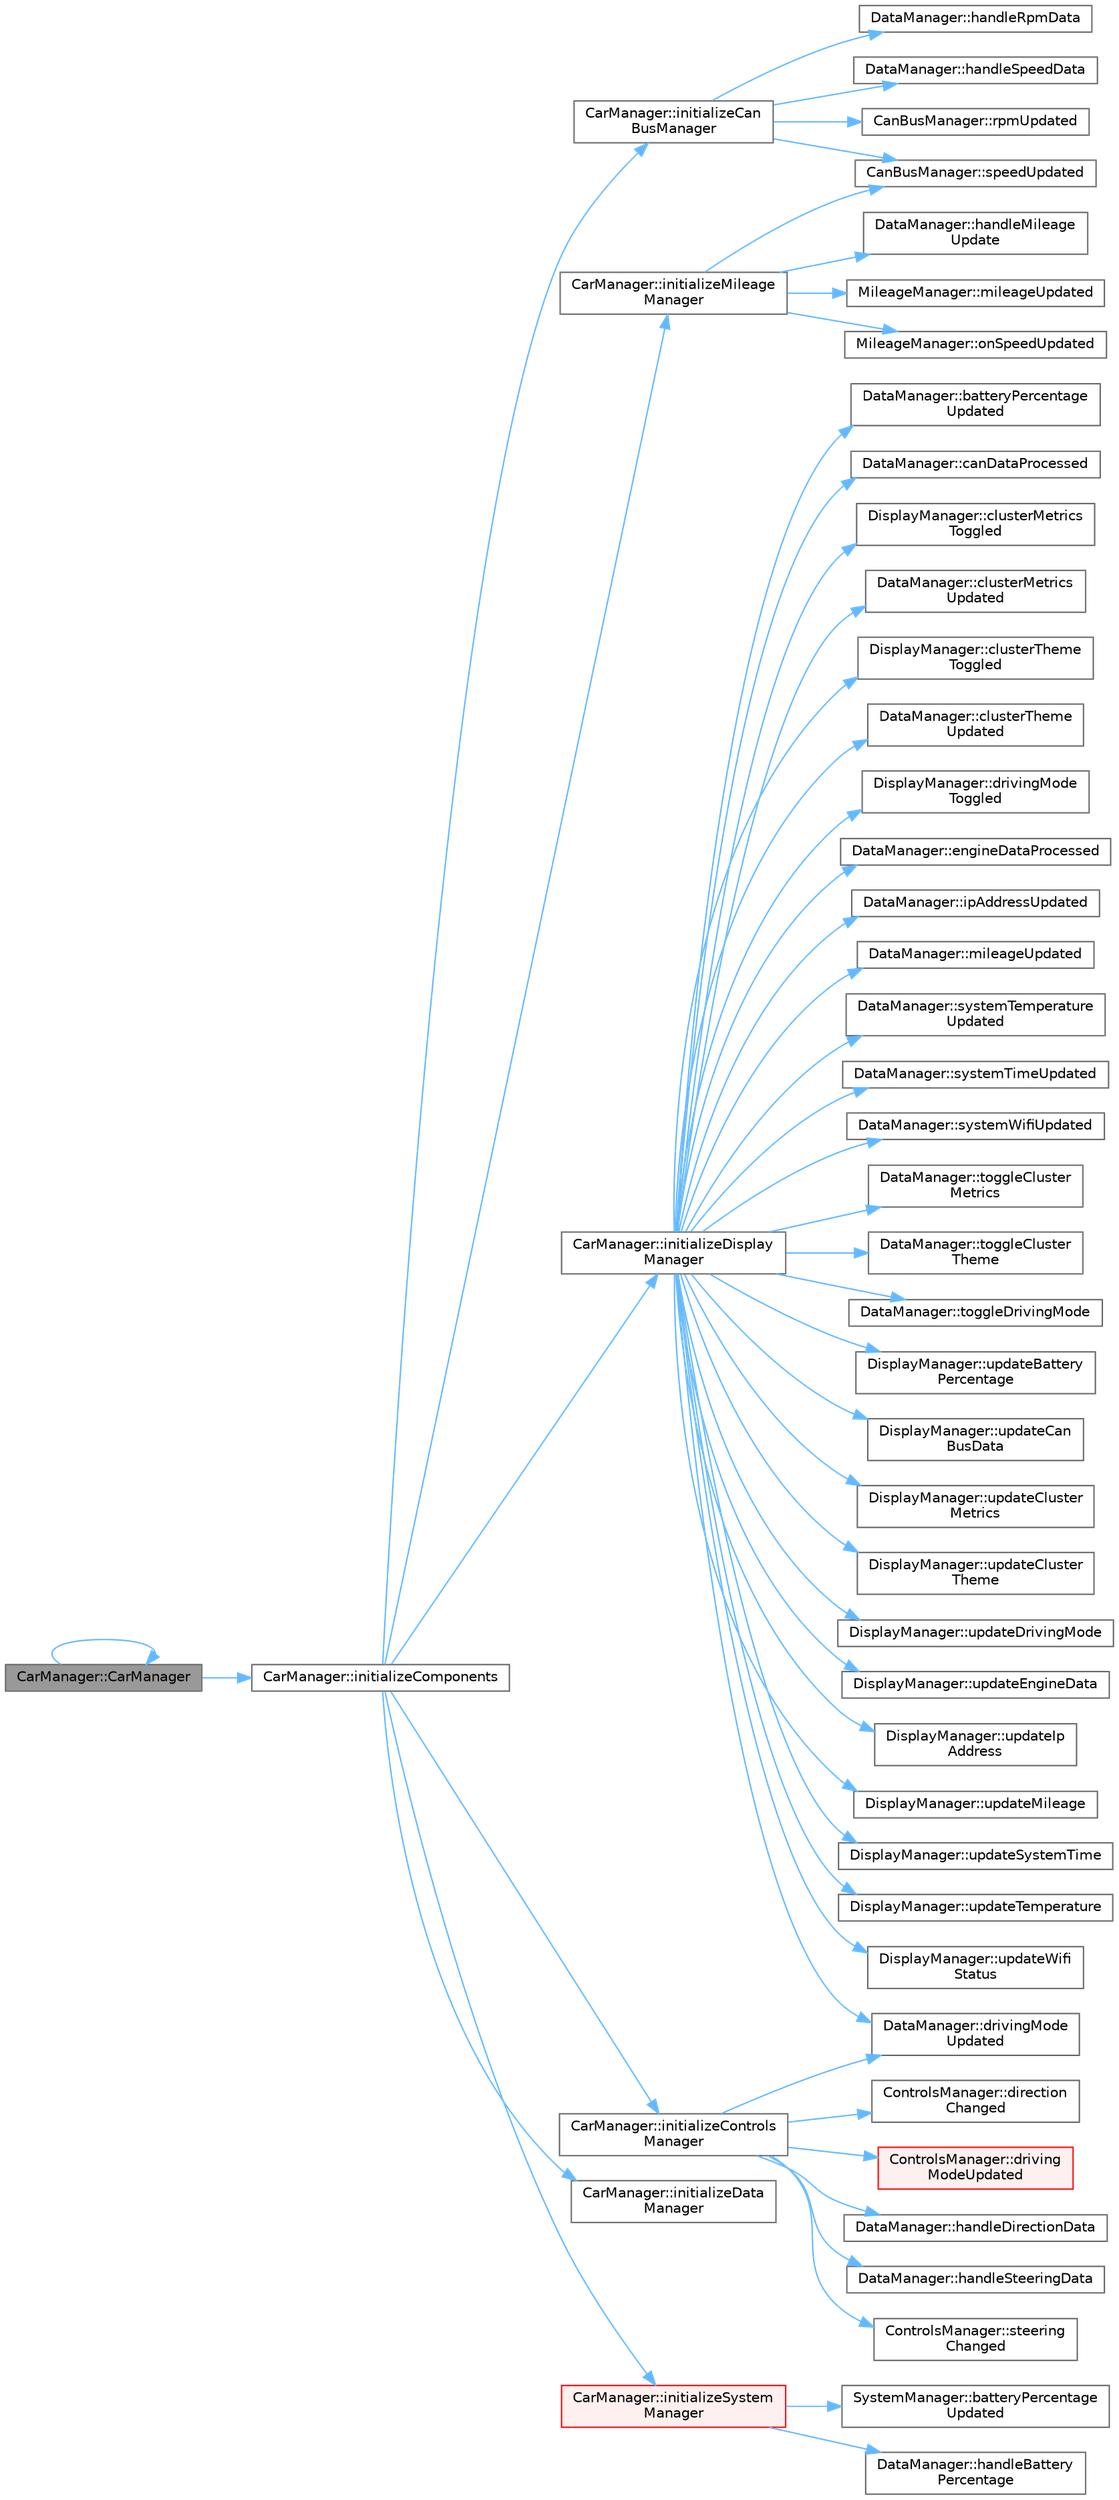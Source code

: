 digraph "CarManager::CarManager"
{
 // LATEX_PDF_SIZE
  bgcolor="transparent";
  edge [fontname=Helvetica,fontsize=10,labelfontname=Helvetica,labelfontsize=10];
  node [fontname=Helvetica,fontsize=10,shape=box,height=0.2,width=0.4];
  rankdir="LR";
  Node1 [id="Node000001",label="CarManager::CarManager",height=0.2,width=0.4,color="gray40", fillcolor="grey60", style="filled", fontcolor="black",tooltip="Construct a new CarManager object."];
  Node1 -> Node1 [id="edge1_Node000001_Node000001",color="steelblue1",style="solid",tooltip=" "];
  Node1 -> Node2 [id="edge2_Node000001_Node000002",color="steelblue1",style="solid",tooltip=" "];
  Node2 [id="Node000002",label="CarManager::initializeComponents",height=0.2,width=0.4,color="grey40", fillcolor="white", style="filled",URL="$classCarManager.html#a903e5c4e427a717c2f7f33eb6077475f",tooltip="Initialize the components of the CarManager."];
  Node2 -> Node3 [id="edge3_Node000002_Node000003",color="steelblue1",style="solid",tooltip=" "];
  Node3 [id="Node000003",label="CarManager::initializeCan\lBusManager",height=0.2,width=0.4,color="grey40", fillcolor="white", style="filled",URL="$classCarManager.html#a33ab3dce383d94c8500b74ed21f56724",tooltip="Initialize the CanBusManager."];
  Node3 -> Node4 [id="edge4_Node000003_Node000004",color="steelblue1",style="solid",tooltip=" "];
  Node4 [id="Node000004",label="DataManager::handleRpmData",height=0.2,width=0.4,color="grey40", fillcolor="white", style="filled",URL="$classDataManager.html#a90ce082fe6b78b39835dfb6826a3b8f3",tooltip=" "];
  Node3 -> Node5 [id="edge5_Node000003_Node000005",color="steelblue1",style="solid",tooltip=" "];
  Node5 [id="Node000005",label="DataManager::handleSpeedData",height=0.2,width=0.4,color="grey40", fillcolor="white", style="filled",URL="$classDataManager.html#a9634f128fb690a5facc62a57efe9bcbc",tooltip=" "];
  Node3 -> Node6 [id="edge6_Node000003_Node000006",color="steelblue1",style="solid",tooltip=" "];
  Node6 [id="Node000006",label="CanBusManager::rpmUpdated",height=0.2,width=0.4,color="grey40", fillcolor="white", style="filled",URL="$classCanBusManager.html#a078fd69ae1f601a6a5792b41f5e6346a",tooltip="Signal emitted when the RPM is updated."];
  Node3 -> Node7 [id="edge7_Node000003_Node000007",color="steelblue1",style="solid",tooltip=" "];
  Node7 [id="Node000007",label="CanBusManager::speedUpdated",height=0.2,width=0.4,color="grey40", fillcolor="white", style="filled",URL="$classCanBusManager.html#a26fcbb1afe5a721954bec9f1ac62f991",tooltip="Signal emitted when the speed is updated."];
  Node2 -> Node8 [id="edge8_Node000002_Node000008",color="steelblue1",style="solid",tooltip=" "];
  Node8 [id="Node000008",label="CarManager::initializeControls\lManager",height=0.2,width=0.4,color="grey40", fillcolor="white", style="filled",URL="$classCarManager.html#a7d8d0d9b58a5ecc33e06cae2ccbdf184",tooltip="Initialize the ControlsManager."];
  Node8 -> Node9 [id="edge9_Node000008_Node000009",color="steelblue1",style="solid",tooltip=" "];
  Node9 [id="Node000009",label="ControlsManager::direction\lChanged",height=0.2,width=0.4,color="grey40", fillcolor="white", style="filled",URL="$classControlsManager.html#a8dc2e1cb0a9ddf10e37034404e7460b4",tooltip=" "];
  Node8 -> Node10 [id="edge10_Node000008_Node000010",color="steelblue1",style="solid",tooltip=" "];
  Node10 [id="Node000010",label="ControlsManager::driving\lModeUpdated",height=0.2,width=0.4,color="red", fillcolor="#FFF0F0", style="filled",URL="$classControlsManager.html#ad3cd1fa6493f5e17cc1806d993266fac",tooltip="Update the driving mode of the vehicle."];
  Node8 -> Node12 [id="edge11_Node000008_Node000012",color="steelblue1",style="solid",tooltip=" "];
  Node12 [id="Node000012",label="DataManager::drivingMode\lUpdated",height=0.2,width=0.4,color="grey40", fillcolor="white", style="filled",URL="$classDataManager.html#a7fb9e70b6b53f7dba26470ec79253e26",tooltip=" "];
  Node8 -> Node13 [id="edge12_Node000008_Node000013",color="steelblue1",style="solid",tooltip=" "];
  Node13 [id="Node000013",label="DataManager::handleDirectionData",height=0.2,width=0.4,color="grey40", fillcolor="white", style="filled",URL="$classDataManager.html#afcadf5c275fd6fd89c4199abebc8b03d",tooltip=" "];
  Node8 -> Node14 [id="edge13_Node000008_Node000014",color="steelblue1",style="solid",tooltip=" "];
  Node14 [id="Node000014",label="DataManager::handleSteeringData",height=0.2,width=0.4,color="grey40", fillcolor="white", style="filled",URL="$classDataManager.html#a8d76e60050120ecb940f90726e03cbf8",tooltip=" "];
  Node8 -> Node15 [id="edge14_Node000008_Node000015",color="steelblue1",style="solid",tooltip=" "];
  Node15 [id="Node000015",label="ControlsManager::steering\lChanged",height=0.2,width=0.4,color="grey40", fillcolor="white", style="filled",URL="$classControlsManager.html#af4a0e934840d2b38f783e6b52fedab38",tooltip=" "];
  Node2 -> Node16 [id="edge15_Node000002_Node000016",color="steelblue1",style="solid",tooltip=" "];
  Node16 [id="Node000016",label="CarManager::initializeData\lManager",height=0.2,width=0.4,color="grey40", fillcolor="white", style="filled",URL="$classCarManager.html#a769224555d7eec09ad4093819e3308d4",tooltip="Initialize the DataManager."];
  Node2 -> Node17 [id="edge16_Node000002_Node000017",color="steelblue1",style="solid",tooltip=" "];
  Node17 [id="Node000017",label="CarManager::initializeDisplay\lManager",height=0.2,width=0.4,color="grey40", fillcolor="white", style="filled",URL="$classCarManager.html#a3f09da6a2d42c870e12e4afce7f597c7",tooltip="Initialize the DisplayManager."];
  Node17 -> Node18 [id="edge17_Node000017_Node000018",color="steelblue1",style="solid",tooltip=" "];
  Node18 [id="Node000018",label="DataManager::batteryPercentage\lUpdated",height=0.2,width=0.4,color="grey40", fillcolor="white", style="filled",URL="$classDataManager.html#a03f614a2259b6a7070150d90ecfa987f",tooltip=" "];
  Node17 -> Node19 [id="edge18_Node000017_Node000019",color="steelblue1",style="solid",tooltip=" "];
  Node19 [id="Node000019",label="DataManager::canDataProcessed",height=0.2,width=0.4,color="grey40", fillcolor="white", style="filled",URL="$classDataManager.html#a812d9f0255b242b0a6633db48a6891bc",tooltip=" "];
  Node17 -> Node20 [id="edge19_Node000017_Node000020",color="steelblue1",style="solid",tooltip=" "];
  Node20 [id="Node000020",label="DisplayManager::clusterMetrics\lToggled",height=0.2,width=0.4,color="grey40", fillcolor="white", style="filled",URL="$classDisplayManager.html#a3392adf2d8bef0ab47c7902e0856885e",tooltip="Signal emitted when the cluster metrics are toggled."];
  Node17 -> Node21 [id="edge20_Node000017_Node000021",color="steelblue1",style="solid",tooltip=" "];
  Node21 [id="Node000021",label="DataManager::clusterMetrics\lUpdated",height=0.2,width=0.4,color="grey40", fillcolor="white", style="filled",URL="$classDataManager.html#ad56e4d5b4b20325d107ec1106d7a8e00",tooltip=" "];
  Node17 -> Node22 [id="edge21_Node000017_Node000022",color="steelblue1",style="solid",tooltip=" "];
  Node22 [id="Node000022",label="DisplayManager::clusterTheme\lToggled",height=0.2,width=0.4,color="grey40", fillcolor="white", style="filled",URL="$classDisplayManager.html#a50e1e94a5955249b3ade32dff937c3ae",tooltip="Signal emitted when the cluster theme is toggled."];
  Node17 -> Node23 [id="edge22_Node000017_Node000023",color="steelblue1",style="solid",tooltip=" "];
  Node23 [id="Node000023",label="DataManager::clusterTheme\lUpdated",height=0.2,width=0.4,color="grey40", fillcolor="white", style="filled",URL="$classDataManager.html#ac740653a483138547160f4ae47dde1ec",tooltip=" "];
  Node17 -> Node24 [id="edge23_Node000017_Node000024",color="steelblue1",style="solid",tooltip=" "];
  Node24 [id="Node000024",label="DisplayManager::drivingMode\lToggled",height=0.2,width=0.4,color="grey40", fillcolor="white", style="filled",URL="$classDisplayManager.html#a82ccd56efaf1a42e2e2823a4fbaec4a0",tooltip="Signal emitted when the driving mode is toggled."];
  Node17 -> Node12 [id="edge24_Node000017_Node000012",color="steelblue1",style="solid",tooltip=" "];
  Node17 -> Node25 [id="edge25_Node000017_Node000025",color="steelblue1",style="solid",tooltip=" "];
  Node25 [id="Node000025",label="DataManager::engineDataProcessed",height=0.2,width=0.4,color="grey40", fillcolor="white", style="filled",URL="$classDataManager.html#a23da75da1d1fa2d90c7f885b850b515d",tooltip=" "];
  Node17 -> Node26 [id="edge26_Node000017_Node000026",color="steelblue1",style="solid",tooltip=" "];
  Node26 [id="Node000026",label="DataManager::ipAddressUpdated",height=0.2,width=0.4,color="grey40", fillcolor="white", style="filled",URL="$classDataManager.html#a7914f411b3504726cedc754854019f66",tooltip=" "];
  Node17 -> Node27 [id="edge27_Node000017_Node000027",color="steelblue1",style="solid",tooltip=" "];
  Node27 [id="Node000027",label="DataManager::mileageUpdated",height=0.2,width=0.4,color="grey40", fillcolor="white", style="filled",URL="$classDataManager.html#a2c9bf3e56e1df0820ad431a96b27686d",tooltip=" "];
  Node17 -> Node28 [id="edge28_Node000017_Node000028",color="steelblue1",style="solid",tooltip=" "];
  Node28 [id="Node000028",label="DataManager::systemTemperature\lUpdated",height=0.2,width=0.4,color="grey40", fillcolor="white", style="filled",URL="$classDataManager.html#aec107b5ae90d533648f43f9a13f244fe",tooltip=" "];
  Node17 -> Node29 [id="edge29_Node000017_Node000029",color="steelblue1",style="solid",tooltip=" "];
  Node29 [id="Node000029",label="DataManager::systemTimeUpdated",height=0.2,width=0.4,color="grey40", fillcolor="white", style="filled",URL="$classDataManager.html#abad7432211ea176187be624ce065b2cc",tooltip=" "];
  Node17 -> Node30 [id="edge30_Node000017_Node000030",color="steelblue1",style="solid",tooltip=" "];
  Node30 [id="Node000030",label="DataManager::systemWifiUpdated",height=0.2,width=0.4,color="grey40", fillcolor="white", style="filled",URL="$classDataManager.html#af2e9914a800be00c40d17a60ace49e61",tooltip=" "];
  Node17 -> Node31 [id="edge31_Node000017_Node000031",color="steelblue1",style="solid",tooltip=" "];
  Node31 [id="Node000031",label="DataManager::toggleCluster\lMetrics",height=0.2,width=0.4,color="grey40", fillcolor="white", style="filled",URL="$classDataManager.html#a08ec424331443675ba3c31b1a50da50c",tooltip=" "];
  Node17 -> Node32 [id="edge32_Node000017_Node000032",color="steelblue1",style="solid",tooltip=" "];
  Node32 [id="Node000032",label="DataManager::toggleCluster\lTheme",height=0.2,width=0.4,color="grey40", fillcolor="white", style="filled",URL="$classDataManager.html#a8ba9ea7dd957fadef8c562f0865ff55e",tooltip=" "];
  Node17 -> Node33 [id="edge33_Node000017_Node000033",color="steelblue1",style="solid",tooltip=" "];
  Node33 [id="Node000033",label="DataManager::toggleDrivingMode",height=0.2,width=0.4,color="grey40", fillcolor="white", style="filled",URL="$classDataManager.html#a820db17b9b1aa9a70cbdc8ef05a46584",tooltip=" "];
  Node17 -> Node34 [id="edge34_Node000017_Node000034",color="steelblue1",style="solid",tooltip=" "];
  Node34 [id="Node000034",label="DisplayManager::updateBattery\lPercentage",height=0.2,width=0.4,color="grey40", fillcolor="white", style="filled",URL="$classDisplayManager.html#abd05bbcd46db02809b4f69043b0f5bde",tooltip="Updates the battery percentage on the display."];
  Node17 -> Node35 [id="edge35_Node000017_Node000035",color="steelblue1",style="solid",tooltip=" "];
  Node35 [id="Node000035",label="DisplayManager::updateCan\lBusData",height=0.2,width=0.4,color="grey40", fillcolor="white", style="filled",URL="$classDisplayManager.html#abebd3e93be5761533885e1fdf03c34cb",tooltip="Updates the CAN bus data on the display."];
  Node17 -> Node36 [id="edge36_Node000017_Node000036",color="steelblue1",style="solid",tooltip=" "];
  Node36 [id="Node000036",label="DisplayManager::updateCluster\lMetrics",height=0.2,width=0.4,color="grey40", fillcolor="white", style="filled",URL="$classDisplayManager.html#ac098d036b85f24328a11731da7b2196f",tooltip="Updates the cluster metrics on the display."];
  Node17 -> Node37 [id="edge37_Node000017_Node000037",color="steelblue1",style="solid",tooltip=" "];
  Node37 [id="Node000037",label="DisplayManager::updateCluster\lTheme",height=0.2,width=0.4,color="grey40", fillcolor="white", style="filled",URL="$classDisplayManager.html#a0c970606c6077d168cf6f4ad63dc4fcc",tooltip="Updates the cluster theme on the display."];
  Node17 -> Node38 [id="edge38_Node000017_Node000038",color="steelblue1",style="solid",tooltip=" "];
  Node38 [id="Node000038",label="DisplayManager::updateDrivingMode",height=0.2,width=0.4,color="grey40", fillcolor="white", style="filled",URL="$classDisplayManager.html#a06d94f6ce20c23eaa1e25bc6e8c9496a",tooltip="Updates the driving mode on the display."];
  Node17 -> Node39 [id="edge39_Node000017_Node000039",color="steelblue1",style="solid",tooltip=" "];
  Node39 [id="Node000039",label="DisplayManager::updateEngineData",height=0.2,width=0.4,color="grey40", fillcolor="white", style="filled",URL="$classDisplayManager.html#aca4a27c20086ba98ae87490fb3d7867e",tooltip="Updates the engine data on the display."];
  Node17 -> Node40 [id="edge40_Node000017_Node000040",color="steelblue1",style="solid",tooltip=" "];
  Node40 [id="Node000040",label="DisplayManager::updateIp\lAddress",height=0.2,width=0.4,color="grey40", fillcolor="white", style="filled",URL="$classDisplayManager.html#a2cc5f9b4a7359f71d4bd730e8d5e3c3b",tooltip="Updates the IP address on the display."];
  Node17 -> Node41 [id="edge41_Node000017_Node000041",color="steelblue1",style="solid",tooltip=" "];
  Node41 [id="Node000041",label="DisplayManager::updateMileage",height=0.2,width=0.4,color="grey40", fillcolor="white", style="filled",URL="$classDisplayManager.html#aef67b2d47859a3a6ef96d622925c84c2",tooltip="Updates the mileage on the display."];
  Node17 -> Node42 [id="edge42_Node000017_Node000042",color="steelblue1",style="solid",tooltip=" "];
  Node42 [id="Node000042",label="DisplayManager::updateSystemTime",height=0.2,width=0.4,color="grey40", fillcolor="white", style="filled",URL="$classDisplayManager.html#aa871409b067196dc448ce1cec4ad1437",tooltip="Updates the system time on the display."];
  Node17 -> Node43 [id="edge43_Node000017_Node000043",color="steelblue1",style="solid",tooltip=" "];
  Node43 [id="Node000043",label="DisplayManager::updateTemperature",height=0.2,width=0.4,color="grey40", fillcolor="white", style="filled",URL="$classDisplayManager.html#a002b346babdbbdf852f9121a32e80e9d",tooltip="Updates the temperature on the display."];
  Node17 -> Node44 [id="edge44_Node000017_Node000044",color="steelblue1",style="solid",tooltip=" "];
  Node44 [id="Node000044",label="DisplayManager::updateWifi\lStatus",height=0.2,width=0.4,color="grey40", fillcolor="white", style="filled",URL="$classDisplayManager.html#af6cc252c8fd7ca1836e5c38265489f2e",tooltip="Updates the WiFi status on the display."];
  Node2 -> Node45 [id="edge45_Node000002_Node000045",color="steelblue1",style="solid",tooltip=" "];
  Node45 [id="Node000045",label="CarManager::initializeMileage\lManager",height=0.2,width=0.4,color="grey40", fillcolor="white", style="filled",URL="$classCarManager.html#a5bf066ce114aea750d5d71c7618a9ac1",tooltip="Initialize the MileageManager."];
  Node45 -> Node46 [id="edge46_Node000045_Node000046",color="steelblue1",style="solid",tooltip=" "];
  Node46 [id="Node000046",label="DataManager::handleMileage\lUpdate",height=0.2,width=0.4,color="grey40", fillcolor="white", style="filled",URL="$classDataManager.html#aa15248dd048e25abe66a9120056c5eb9",tooltip=" "];
  Node45 -> Node47 [id="edge47_Node000045_Node000047",color="steelblue1",style="solid",tooltip=" "];
  Node47 [id="Node000047",label="MileageManager::mileageUpdated",height=0.2,width=0.4,color="grey40", fillcolor="white", style="filled",URL="$classMileageManager.html#abdfcf1b966a300db82a8347ef9454000",tooltip=" "];
  Node45 -> Node48 [id="edge48_Node000045_Node000048",color="steelblue1",style="solid",tooltip=" "];
  Node48 [id="Node000048",label="MileageManager::onSpeedUpdated",height=0.2,width=0.4,color="grey40", fillcolor="white", style="filled",URL="$classMileageManager.html#af314c5425f519dea34b5edcac8bce4d9",tooltip=" "];
  Node45 -> Node7 [id="edge49_Node000045_Node000007",color="steelblue1",style="solid",tooltip=" "];
  Node2 -> Node49 [id="edge50_Node000002_Node000049",color="steelblue1",style="solid",tooltip=" "];
  Node49 [id="Node000049",label="CarManager::initializeSystem\lManager",height=0.2,width=0.4,color="red", fillcolor="#FFF0F0", style="filled",URL="$classCarManager.html#a0898d82016d07e29823bd6e1ff7d379a",tooltip=" "];
  Node49 -> Node50 [id="edge51_Node000049_Node000050",color="steelblue1",style="solid",tooltip=" "];
  Node50 [id="Node000050",label="SystemManager::batteryPercentage\lUpdated",height=0.2,width=0.4,color="grey40", fillcolor="white", style="filled",URL="$classSystemManager.html#a1d37beeb680ddc03026295dcdf7e4bc3",tooltip=" "];
  Node49 -> Node51 [id="edge52_Node000049_Node000051",color="steelblue1",style="solid",tooltip=" "];
  Node51 [id="Node000051",label="DataManager::handleBattery\lPercentage",height=0.2,width=0.4,color="grey40", fillcolor="white", style="filled",URL="$classDataManager.html#ac5bb6cd13af677b42ff0ce32c05b4337",tooltip=" "];
}
